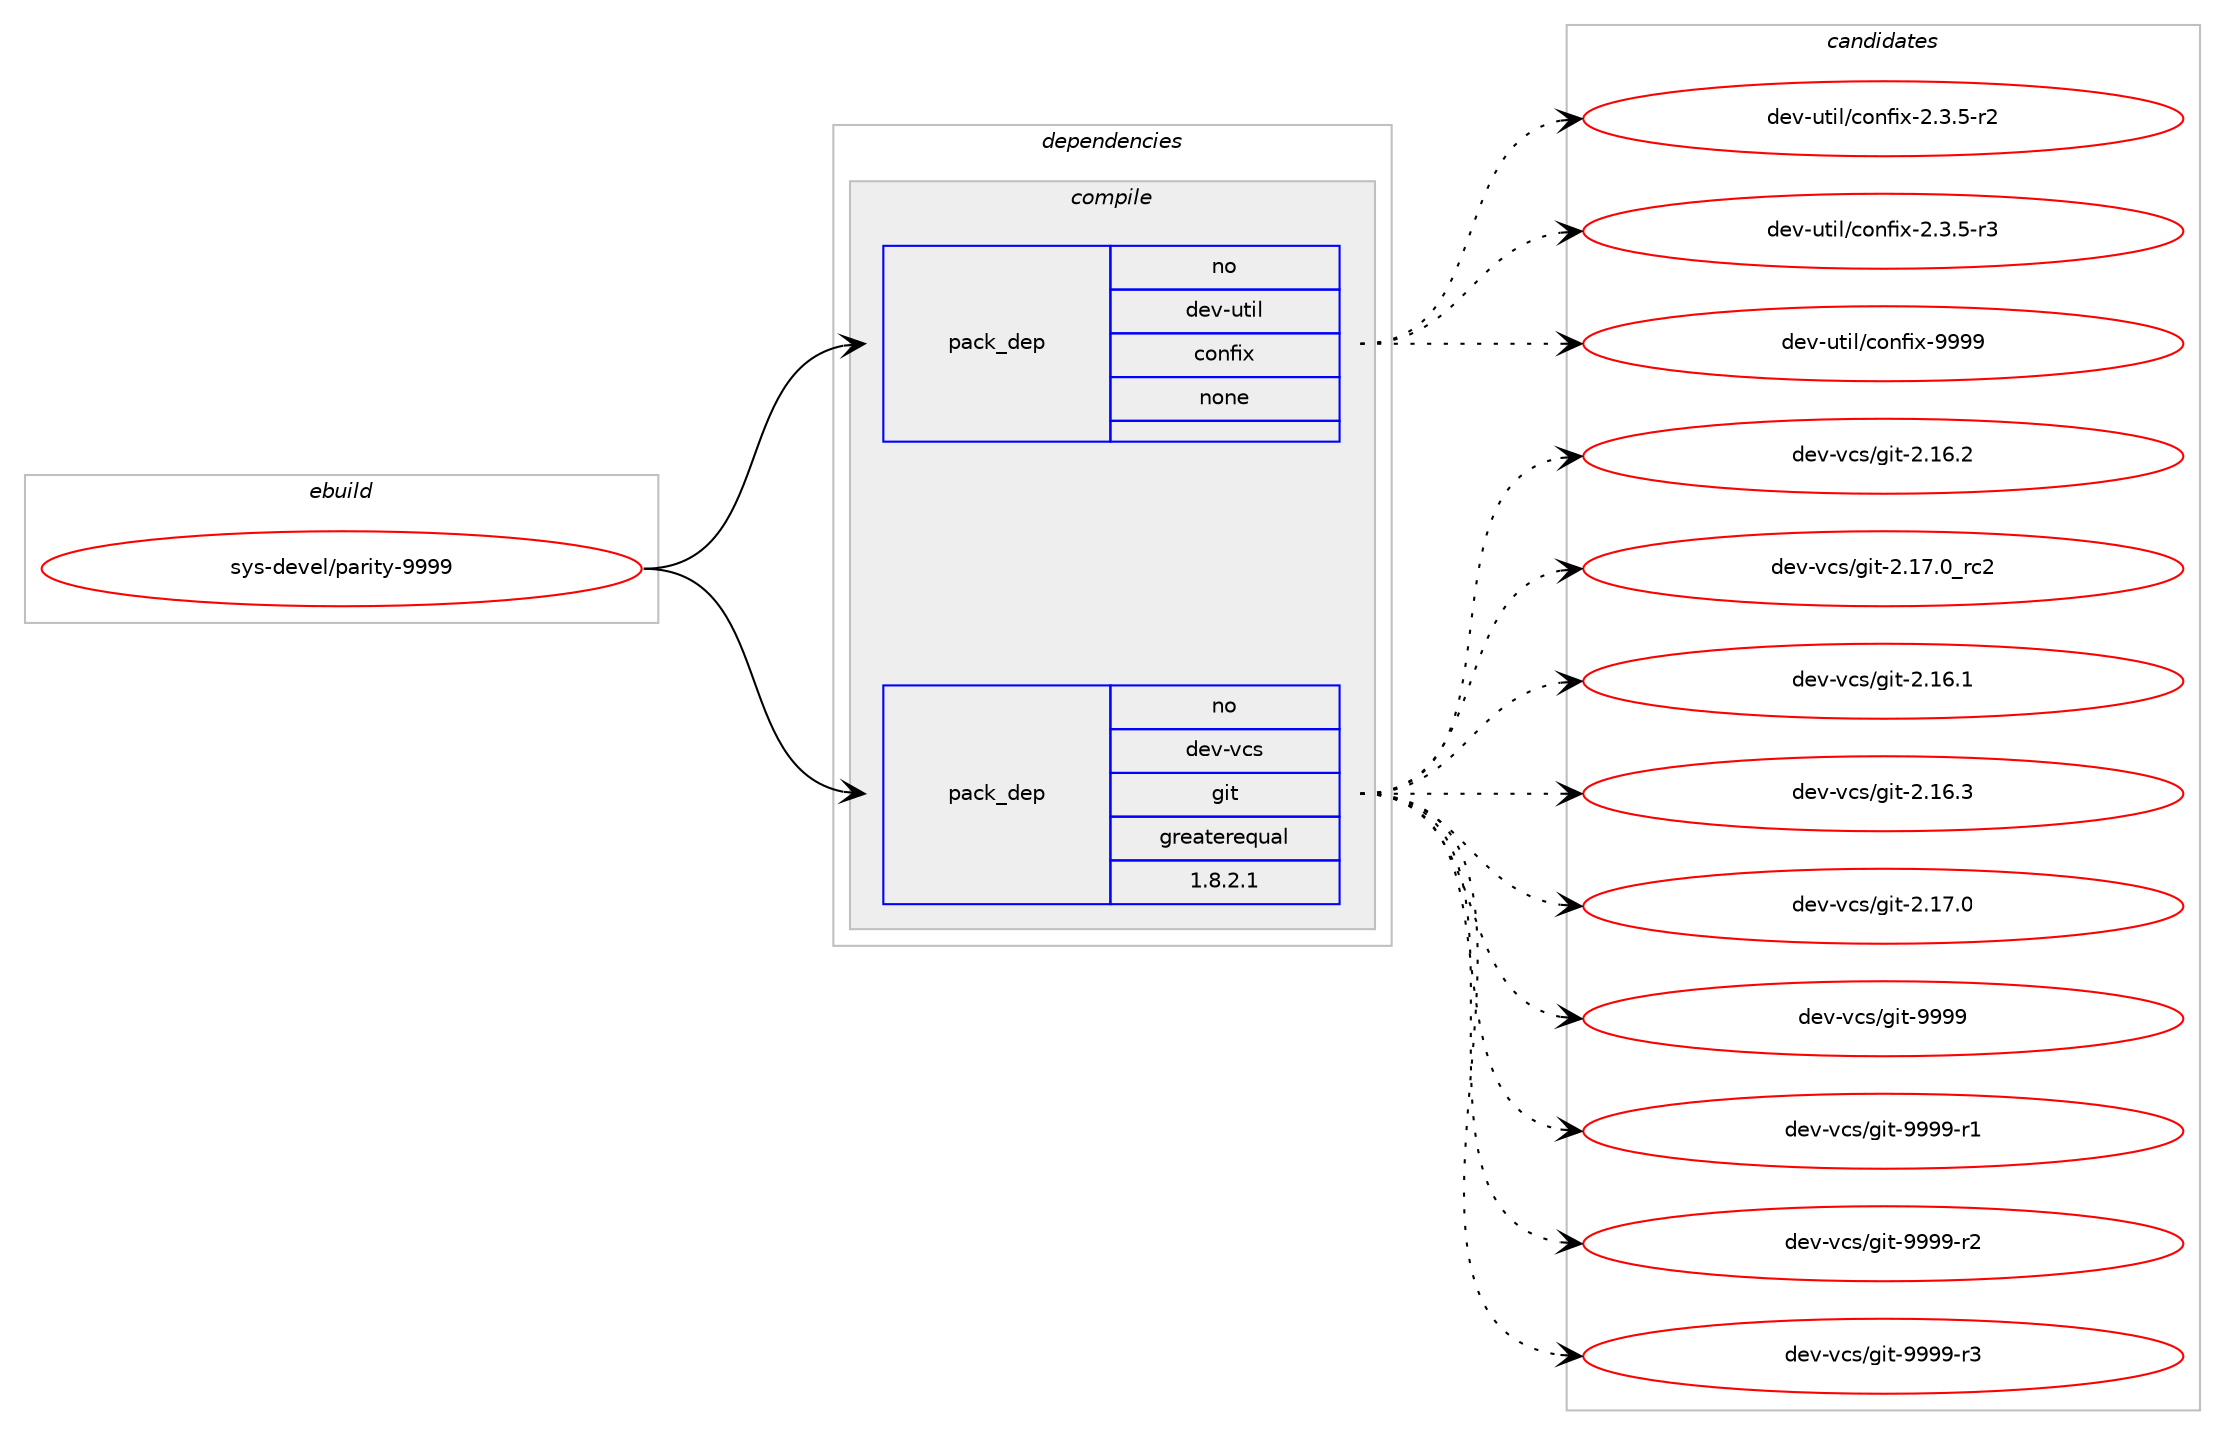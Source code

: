 digraph prolog {

# *************
# Graph options
# *************

newrank=true;
concentrate=true;
compound=true;
graph [rankdir=LR,fontname=Helvetica,fontsize=10,ranksep=1.5];#, ranksep=2.5, nodesep=0.2];
edge  [arrowhead=vee];
node  [fontname=Helvetica,fontsize=10];

# **********
# The ebuild
# **********

subgraph cluster_leftcol {
color=gray;
rank=same;
label=<<i>ebuild</i>>;
id [label="sys-devel/parity-9999", color=red, width=4, href="../sys-devel/parity-9999.svg"];
}

# ****************
# The dependencies
# ****************

subgraph cluster_midcol {
color=gray;
label=<<i>dependencies</i>>;
subgraph cluster_compile {
fillcolor="#eeeeee";
style=filled;
label=<<i>compile</i>>;
subgraph pack6838 {
dependency7792 [label=<<TABLE BORDER="0" CELLBORDER="1" CELLSPACING="0" CELLPADDING="4" WIDTH="220"><TR><TD ROWSPAN="6" CELLPADDING="30">pack_dep</TD></TR><TR><TD WIDTH="110">no</TD></TR><TR><TD>dev-util</TD></TR><TR><TD>confix</TD></TR><TR><TD>none</TD></TR><TR><TD></TD></TR></TABLE>>, shape=none, color=blue];
}
id:e -> dependency7792:w [weight=20,style="solid",arrowhead="vee"];
subgraph pack6839 {
dependency7793 [label=<<TABLE BORDER="0" CELLBORDER="1" CELLSPACING="0" CELLPADDING="4" WIDTH="220"><TR><TD ROWSPAN="6" CELLPADDING="30">pack_dep</TD></TR><TR><TD WIDTH="110">no</TD></TR><TR><TD>dev-vcs</TD></TR><TR><TD>git</TD></TR><TR><TD>greaterequal</TD></TR><TR><TD>1.8.2.1</TD></TR></TABLE>>, shape=none, color=blue];
}
id:e -> dependency7793:w [weight=20,style="solid",arrowhead="vee"];
}
subgraph cluster_compileandrun {
fillcolor="#eeeeee";
style=filled;
label=<<i>compile and run</i>>;
}
subgraph cluster_run {
fillcolor="#eeeeee";
style=filled;
label=<<i>run</i>>;
}
}

# **************
# The candidates
# **************

subgraph cluster_choices {
rank=same;
color=gray;
label=<<i>candidates</i>>;

subgraph choice6838 {
color=black;
nodesep=1;
choice1001011184511711610510847991111101021051204550465146534511450 [label="dev-util/confix-2.3.5-r2", color=red, width=4,href="../dev-util/confix-2.3.5-r2.svg"];
choice1001011184511711610510847991111101021051204550465146534511451 [label="dev-util/confix-2.3.5-r3", color=red, width=4,href="../dev-util/confix-2.3.5-r3.svg"];
choice1001011184511711610510847991111101021051204557575757 [label="dev-util/confix-9999", color=red, width=4,href="../dev-util/confix-9999.svg"];
dependency7792:e -> choice1001011184511711610510847991111101021051204550465146534511450:w [style=dotted,weight="100"];
dependency7792:e -> choice1001011184511711610510847991111101021051204550465146534511451:w [style=dotted,weight="100"];
dependency7792:e -> choice1001011184511711610510847991111101021051204557575757:w [style=dotted,weight="100"];
}
subgraph choice6839 {
color=black;
nodesep=1;
choice10010111845118991154710310511645504649544650 [label="dev-vcs/git-2.16.2", color=red, width=4,href="../dev-vcs/git-2.16.2.svg"];
choice10010111845118991154710310511645504649554648951149950 [label="dev-vcs/git-2.17.0_rc2", color=red, width=4,href="../dev-vcs/git-2.17.0_rc2.svg"];
choice10010111845118991154710310511645504649544649 [label="dev-vcs/git-2.16.1", color=red, width=4,href="../dev-vcs/git-2.16.1.svg"];
choice10010111845118991154710310511645504649544651 [label="dev-vcs/git-2.16.3", color=red, width=4,href="../dev-vcs/git-2.16.3.svg"];
choice10010111845118991154710310511645504649554648 [label="dev-vcs/git-2.17.0", color=red, width=4,href="../dev-vcs/git-2.17.0.svg"];
choice1001011184511899115471031051164557575757 [label="dev-vcs/git-9999", color=red, width=4,href="../dev-vcs/git-9999.svg"];
choice10010111845118991154710310511645575757574511449 [label="dev-vcs/git-9999-r1", color=red, width=4,href="../dev-vcs/git-9999-r1.svg"];
choice10010111845118991154710310511645575757574511450 [label="dev-vcs/git-9999-r2", color=red, width=4,href="../dev-vcs/git-9999-r2.svg"];
choice10010111845118991154710310511645575757574511451 [label="dev-vcs/git-9999-r3", color=red, width=4,href="../dev-vcs/git-9999-r3.svg"];
dependency7793:e -> choice10010111845118991154710310511645504649544650:w [style=dotted,weight="100"];
dependency7793:e -> choice10010111845118991154710310511645504649554648951149950:w [style=dotted,weight="100"];
dependency7793:e -> choice10010111845118991154710310511645504649544649:w [style=dotted,weight="100"];
dependency7793:e -> choice10010111845118991154710310511645504649544651:w [style=dotted,weight="100"];
dependency7793:e -> choice10010111845118991154710310511645504649554648:w [style=dotted,weight="100"];
dependency7793:e -> choice1001011184511899115471031051164557575757:w [style=dotted,weight="100"];
dependency7793:e -> choice10010111845118991154710310511645575757574511449:w [style=dotted,weight="100"];
dependency7793:e -> choice10010111845118991154710310511645575757574511450:w [style=dotted,weight="100"];
dependency7793:e -> choice10010111845118991154710310511645575757574511451:w [style=dotted,weight="100"];
}
}

}
